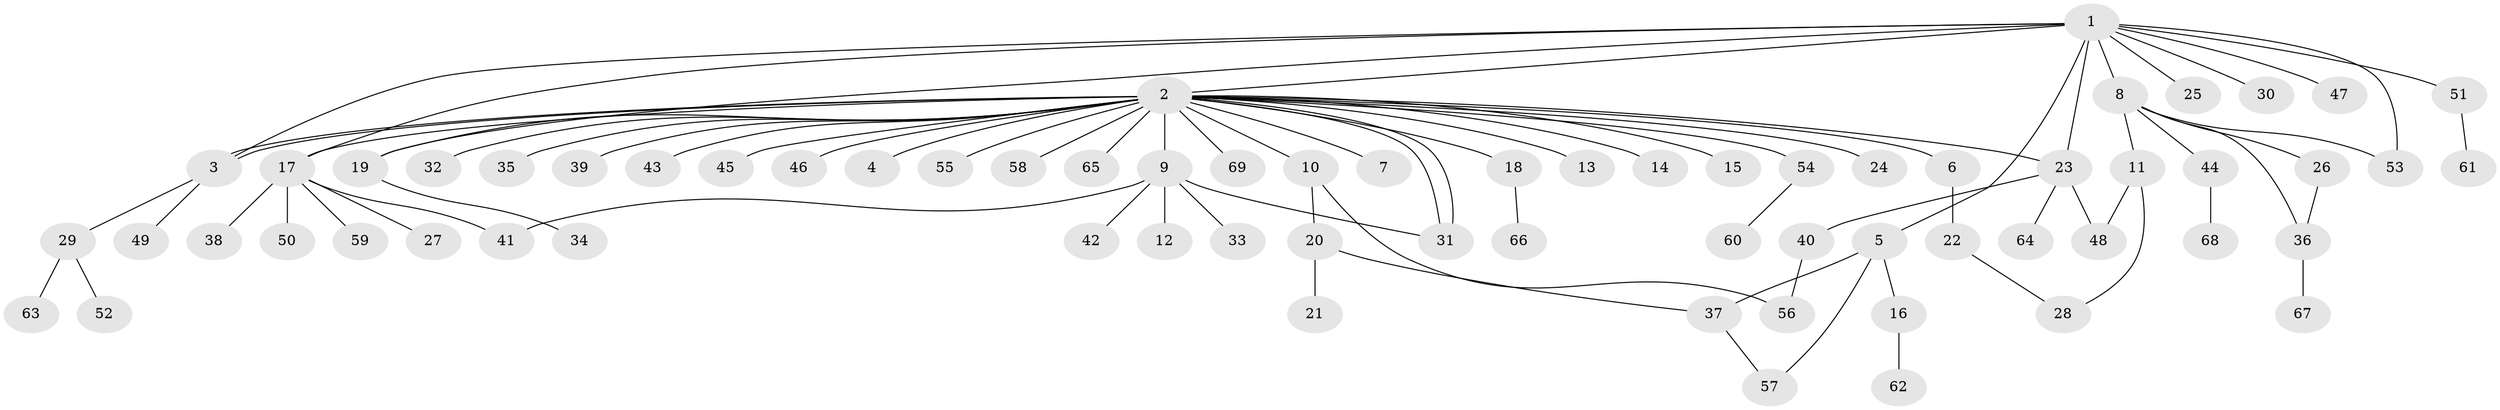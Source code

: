 // coarse degree distribution, {12: 0.0196078431372549, 27: 0.0196078431372549, 4: 0.0392156862745098, 1: 0.6078431372549019, 2: 0.21568627450980393, 5: 0.0392156862745098, 3: 0.0392156862745098, 6: 0.0196078431372549}
// Generated by graph-tools (version 1.1) at 2025/23/03/03/25 07:23:48]
// undirected, 69 vertices, 83 edges
graph export_dot {
graph [start="1"]
  node [color=gray90,style=filled];
  1;
  2;
  3;
  4;
  5;
  6;
  7;
  8;
  9;
  10;
  11;
  12;
  13;
  14;
  15;
  16;
  17;
  18;
  19;
  20;
  21;
  22;
  23;
  24;
  25;
  26;
  27;
  28;
  29;
  30;
  31;
  32;
  33;
  34;
  35;
  36;
  37;
  38;
  39;
  40;
  41;
  42;
  43;
  44;
  45;
  46;
  47;
  48;
  49;
  50;
  51;
  52;
  53;
  54;
  55;
  56;
  57;
  58;
  59;
  60;
  61;
  62;
  63;
  64;
  65;
  66;
  67;
  68;
  69;
  1 -- 2;
  1 -- 3;
  1 -- 5;
  1 -- 8;
  1 -- 17;
  1 -- 19;
  1 -- 23;
  1 -- 25;
  1 -- 30;
  1 -- 47;
  1 -- 51;
  1 -- 53;
  2 -- 3;
  2 -- 3;
  2 -- 4;
  2 -- 6;
  2 -- 7;
  2 -- 9;
  2 -- 10;
  2 -- 13;
  2 -- 14;
  2 -- 15;
  2 -- 17;
  2 -- 18;
  2 -- 19;
  2 -- 23;
  2 -- 24;
  2 -- 31;
  2 -- 31;
  2 -- 32;
  2 -- 35;
  2 -- 39;
  2 -- 43;
  2 -- 45;
  2 -- 46;
  2 -- 54;
  2 -- 55;
  2 -- 58;
  2 -- 65;
  2 -- 69;
  3 -- 29;
  3 -- 49;
  5 -- 16;
  5 -- 37;
  5 -- 57;
  6 -- 22;
  8 -- 11;
  8 -- 26;
  8 -- 36;
  8 -- 44;
  8 -- 53;
  9 -- 12;
  9 -- 31;
  9 -- 33;
  9 -- 41;
  9 -- 42;
  10 -- 20;
  10 -- 56;
  11 -- 28;
  11 -- 48;
  16 -- 62;
  17 -- 27;
  17 -- 38;
  17 -- 41;
  17 -- 50;
  17 -- 59;
  18 -- 66;
  19 -- 34;
  20 -- 21;
  20 -- 37;
  22 -- 28;
  23 -- 40;
  23 -- 48;
  23 -- 64;
  26 -- 36;
  29 -- 52;
  29 -- 63;
  36 -- 67;
  37 -- 57;
  40 -- 56;
  44 -- 68;
  51 -- 61;
  54 -- 60;
}
